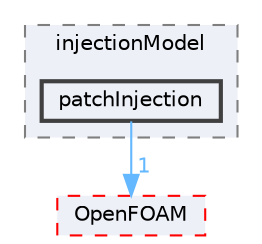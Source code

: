digraph "src/regionModels/surfaceFilmModels/submodels/kinematic/injectionModel/patchInjection"
{
 // LATEX_PDF_SIZE
  bgcolor="transparent";
  edge [fontname=Helvetica,fontsize=10,labelfontname=Helvetica,labelfontsize=10];
  node [fontname=Helvetica,fontsize=10,shape=box,height=0.2,width=0.4];
  compound=true
  subgraph clusterdir_052a15cd963399c64c4750aa932b2703 {
    graph [ bgcolor="#edf0f7", pencolor="grey50", label="injectionModel", fontname=Helvetica,fontsize=10 style="filled,dashed", URL="dir_052a15cd963399c64c4750aa932b2703.html",tooltip=""]
  dir_c5cd61c8cc82e31b37f0712199028a17 [label="patchInjection", fillcolor="#edf0f7", color="grey25", style="filled,bold", URL="dir_c5cd61c8cc82e31b37f0712199028a17.html",tooltip=""];
  }
  dir_c5473ff19b20e6ec4dfe5c310b3778a8 [label="OpenFOAM", fillcolor="#edf0f7", color="red", style="filled,dashed", URL="dir_c5473ff19b20e6ec4dfe5c310b3778a8.html",tooltip=""];
  dir_c5cd61c8cc82e31b37f0712199028a17->dir_c5473ff19b20e6ec4dfe5c310b3778a8 [headlabel="1", labeldistance=1.5 headhref="dir_002834_002695.html" href="dir_002834_002695.html" color="steelblue1" fontcolor="steelblue1"];
}
